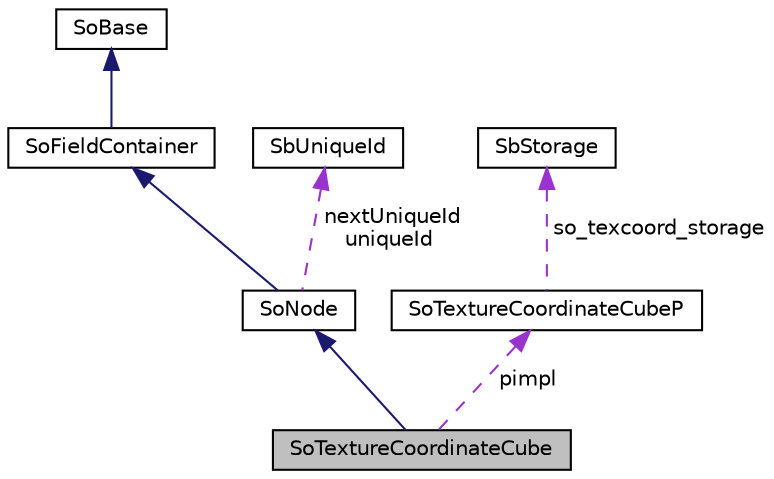 digraph "SoTextureCoordinateCube"
{
 // LATEX_PDF_SIZE
  edge [fontname="Helvetica",fontsize="10",labelfontname="Helvetica",labelfontsize="10"];
  node [fontname="Helvetica",fontsize="10",shape=record];
  Node1 [label="SoTextureCoordinateCube",height=0.2,width=0.4,color="black", fillcolor="grey75", style="filled", fontcolor="black",tooltip="The SoTextureCoordinateCube class generates cube mapped texture coordinates for shapes."];
  Node2 -> Node1 [dir="back",color="midnightblue",fontsize="10",style="solid",fontname="Helvetica"];
  Node2 [label="SoNode",height=0.2,width=0.4,color="black", fillcolor="white", style="filled",URL="$classSoNode.html",tooltip="The SoNode class is the base class for nodes used in scene graphs."];
  Node3 -> Node2 [dir="back",color="midnightblue",fontsize="10",style="solid",fontname="Helvetica"];
  Node3 [label="SoFieldContainer",height=0.2,width=0.4,color="black", fillcolor="white", style="filled",URL="$classSoFieldContainer.html",tooltip="The SoFieldContainer class is a base class for all classes that contain fields."];
  Node4 -> Node3 [dir="back",color="midnightblue",fontsize="10",style="solid",fontname="Helvetica"];
  Node4 [label="SoBase",height=0.2,width=0.4,color="black", fillcolor="white", style="filled",URL="$classSoBase.html",tooltip="The SoBase class is the top-level superclass for a number of class-hierarchies."];
  Node5 -> Node2 [dir="back",color="darkorchid3",fontsize="10",style="dashed",label=" nextUniqueId\nuniqueId" ,fontname="Helvetica"];
  Node5 [label="SbUniqueId",height=0.2,width=0.4,color="black", fillcolor="white", style="filled",URL="$classSbUniqueId.html",tooltip="SbUniqueId is an integer type for node identifiers."];
  Node6 -> Node1 [dir="back",color="darkorchid3",fontsize="10",style="dashed",label=" pimpl" ,fontname="Helvetica"];
  Node6 [label="SoTextureCoordinateCubeP",height=0.2,width=0.4,color="black", fillcolor="white", style="filled",URL="$classSoTextureCoordinateCubeP.html",tooltip=" "];
  Node7 -> Node6 [dir="back",color="darkorchid3",fontsize="10",style="dashed",label=" so_texcoord_storage" ,fontname="Helvetica"];
  Node7 [label="SbStorage",height=0.2,width=0.4,color="black", fillcolor="white", style="filled",URL="$classSbStorage.html",tooltip=" "];
}
